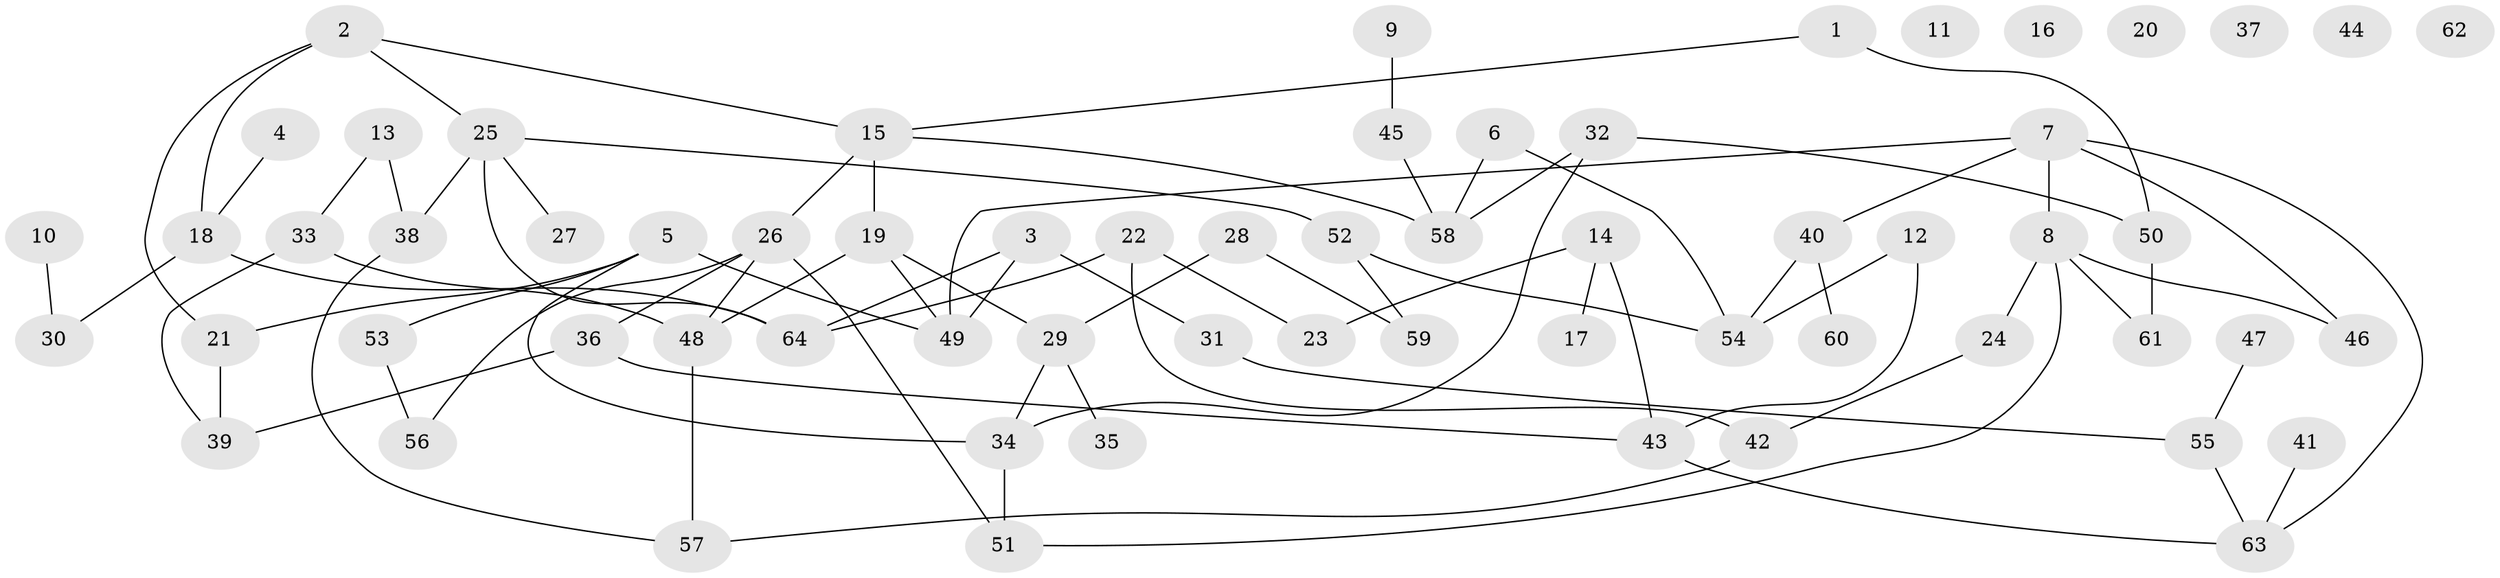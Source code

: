 // Generated by graph-tools (version 1.1) at 2025/00/03/09/25 03:00:48]
// undirected, 64 vertices, 82 edges
graph export_dot {
graph [start="1"]
  node [color=gray90,style=filled];
  1;
  2;
  3;
  4;
  5;
  6;
  7;
  8;
  9;
  10;
  11;
  12;
  13;
  14;
  15;
  16;
  17;
  18;
  19;
  20;
  21;
  22;
  23;
  24;
  25;
  26;
  27;
  28;
  29;
  30;
  31;
  32;
  33;
  34;
  35;
  36;
  37;
  38;
  39;
  40;
  41;
  42;
  43;
  44;
  45;
  46;
  47;
  48;
  49;
  50;
  51;
  52;
  53;
  54;
  55;
  56;
  57;
  58;
  59;
  60;
  61;
  62;
  63;
  64;
  1 -- 15;
  1 -- 50;
  2 -- 15;
  2 -- 18;
  2 -- 21;
  2 -- 25;
  3 -- 31;
  3 -- 49;
  3 -- 64;
  4 -- 18;
  5 -- 21;
  5 -- 34;
  5 -- 49;
  5 -- 53;
  6 -- 54;
  6 -- 58;
  7 -- 8;
  7 -- 40;
  7 -- 46;
  7 -- 49;
  7 -- 63;
  8 -- 24;
  8 -- 46;
  8 -- 51;
  8 -- 61;
  9 -- 45;
  10 -- 30;
  12 -- 43;
  12 -- 54;
  13 -- 33;
  13 -- 38;
  14 -- 17;
  14 -- 23;
  14 -- 43;
  15 -- 19;
  15 -- 26;
  15 -- 58;
  18 -- 30;
  18 -- 64;
  19 -- 29;
  19 -- 48;
  19 -- 49;
  21 -- 39;
  22 -- 23;
  22 -- 42;
  22 -- 64;
  24 -- 42;
  25 -- 27;
  25 -- 38;
  25 -- 52;
  25 -- 64;
  26 -- 36;
  26 -- 48;
  26 -- 51;
  26 -- 56;
  28 -- 29;
  28 -- 59;
  29 -- 34;
  29 -- 35;
  31 -- 55;
  32 -- 34;
  32 -- 50;
  32 -- 58;
  33 -- 39;
  33 -- 48;
  34 -- 51;
  36 -- 39;
  36 -- 43;
  38 -- 57;
  40 -- 54;
  40 -- 60;
  41 -- 63;
  42 -- 57;
  43 -- 63;
  45 -- 58;
  47 -- 55;
  48 -- 57;
  50 -- 61;
  52 -- 54;
  52 -- 59;
  53 -- 56;
  55 -- 63;
}
